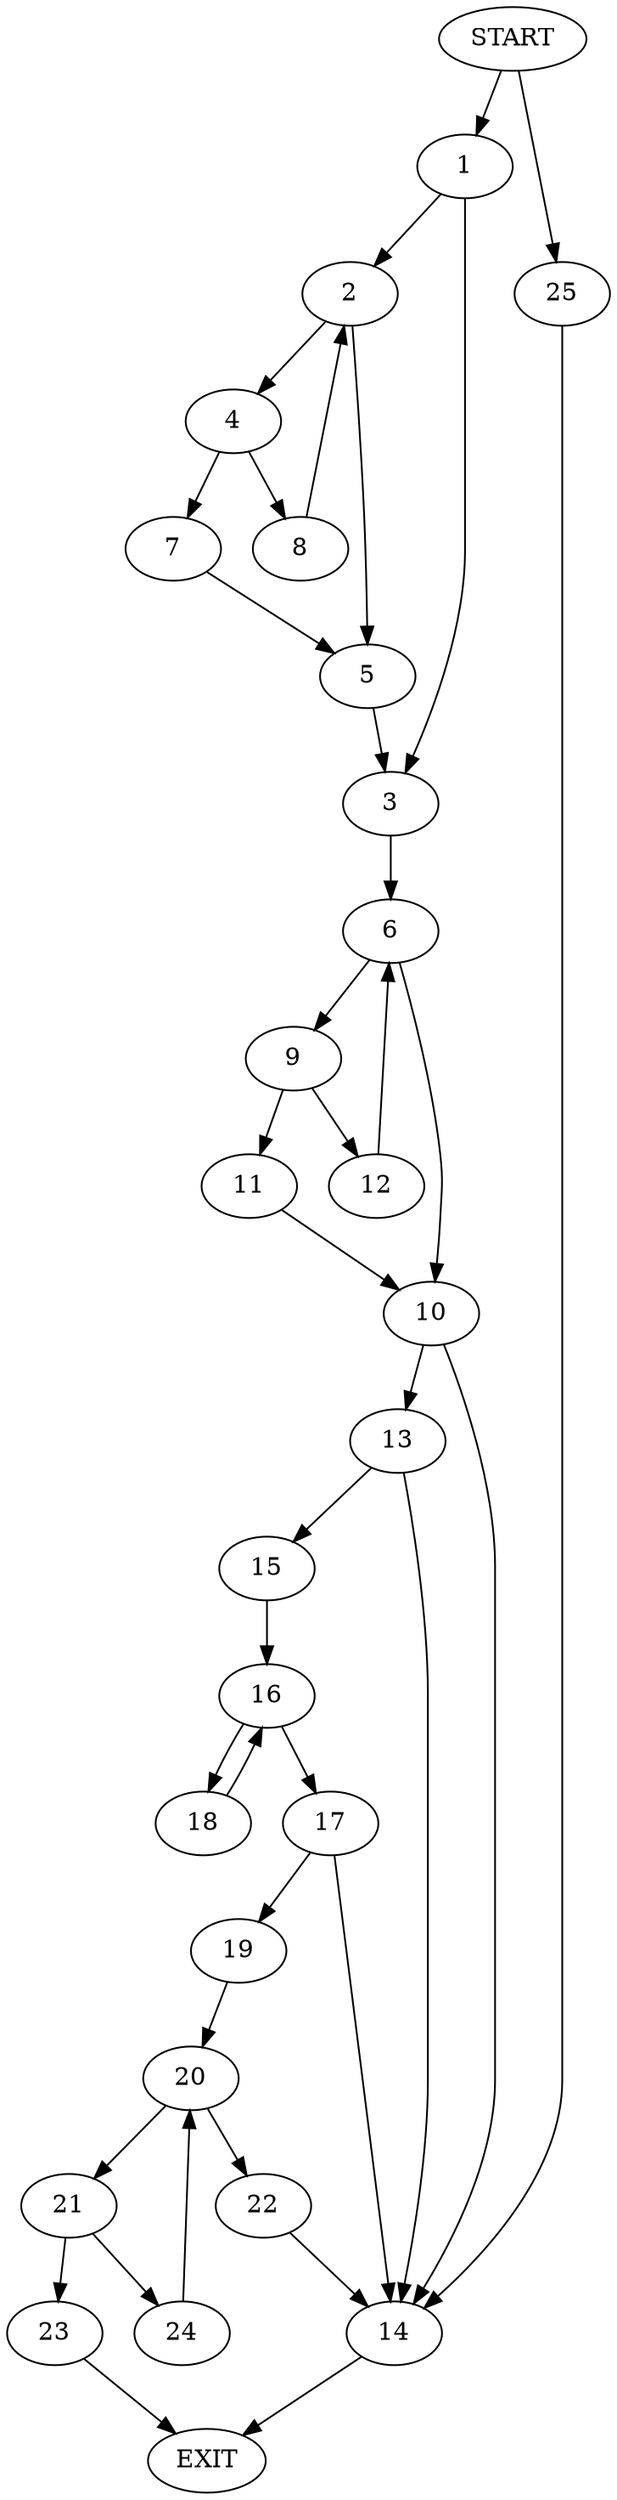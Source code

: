 digraph {
0 [label="START"]
26 [label="EXIT"]
0 -> 1
1 -> 2
1 -> 3
2 -> 4
2 -> 5
3 -> 6
4 -> 7
4 -> 8
5 -> 3
8 -> 2
7 -> 5
6 -> 9
6 -> 10
9 -> 11
9 -> 12
10 -> 13
10 -> 14
12 -> 6
11 -> 10
14 -> 26
13 -> 15
13 -> 14
15 -> 16
16 -> 17
16 -> 18
18 -> 16
17 -> 19
17 -> 14
19 -> 20
20 -> 21
20 -> 22
21 -> 23
21 -> 24
22 -> 14
24 -> 20
23 -> 26
0 -> 25
25 -> 14
}
